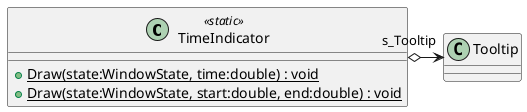 @startuml
class TimeIndicator <<static>> {
    + {static} Draw(state:WindowState, time:double) : void
    + {static} Draw(state:WindowState, start:double, end:double) : void
}
TimeIndicator o-> "s_Tooltip" Tooltip
@enduml
